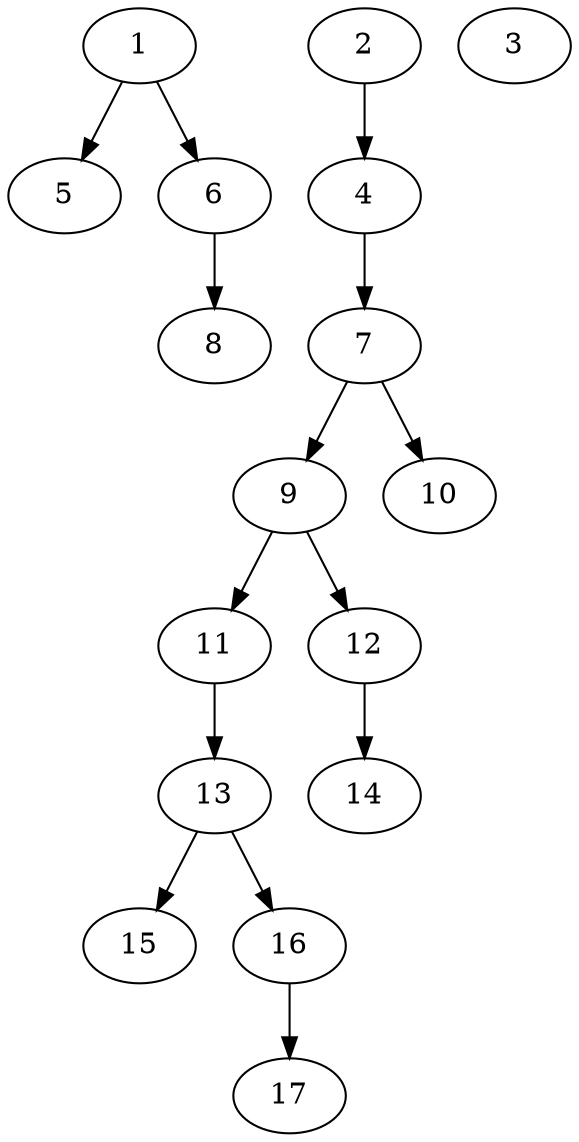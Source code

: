 // DAG (tier=1-easy, mode=data, n=17, ccr=0.323, fat=0.467, density=0.279, regular=0.652, jump=0.074, mindata=1048576, maxdata=8388608)
// DAG automatically generated by daggen at Sun Aug 24 16:33:32 2025
// /home/ermia/Project/Environments/daggen/bin/daggen --dot --ccr 0.323 --fat 0.467 --regular 0.652 --density 0.279 --jump 0.074 --mindata 1048576 --maxdata 8388608 -n 17 
digraph G {
  1 [size="25118746863468544000", alpha="0.15", expect_size="12559373431734272000"]
  1 -> 5 [size ="68615457996800"]
  1 -> 6 [size ="68615457996800"]
  2 [size="321209708457364553728", alpha="0.07", expect_size="160604854228682276864"]
  2 -> 4 [size ="375216932913152"]
  3 [size="20233701347052148", alpha="0.19", expect_size="10116850673526074"]
  4 [size="29963073677730024", alpha="0.04", expect_size="14981536838865012"]
  4 -> 7 [size ="512327732428800"]
  5 [size="204198291009348832", alpha="0.18", expect_size="102099145504674416"]
  6 [size="400438104430118699008", alpha="0.16", expect_size="200219052215059349504"]
  6 -> 8 [size ="434623880364032"]
  7 [size="7711213263003385", alpha="0.13", expect_size="3855606631501692"]
  7 -> 9 [size ="150664801943552"]
  7 -> 10 [size ="150664801943552"]
  8 [size="185792208575031", alpha="0.05", expect_size="92896104287515"]
  9 [size="796663699904663168", alpha="0.10", expect_size="398331849952331584"]
  9 -> 11 [size ="318827711692800"]
  9 -> 12 [size ="318827711692800"]
  10 [size="317308144832872128", alpha="0.11", expect_size="158654072416436064"]
  11 [size="10459967188459042", alpha="0.18", expect_size="5229983594229521"]
  11 -> 13 [size ="540231598080000"]
  12 [size="63664272883671488", alpha="0.16", expect_size="31832136441835744"]
  12 -> 14 [size ="26340094902272"]
  13 [size="2158131653610831872", alpha="0.18", expect_size="1079065826805415936"]
  13 -> 15 [size ="13360066199552"]
  13 -> 16 [size ="13360066199552"]
  14 [size="210802951285765046272", alpha="0.02", expect_size="105401475642882523136"]
  15 [size="420284004214767616000", alpha="0.18", expect_size="210142002107383808000"]
  16 [size="978551538295771392", alpha="0.13", expect_size="489275769147885696"]
  16 -> 17 [size ="500077143523328"]
  17 [size="88504739877084987392", alpha="0.03", expect_size="44252369938542493696"]
}
